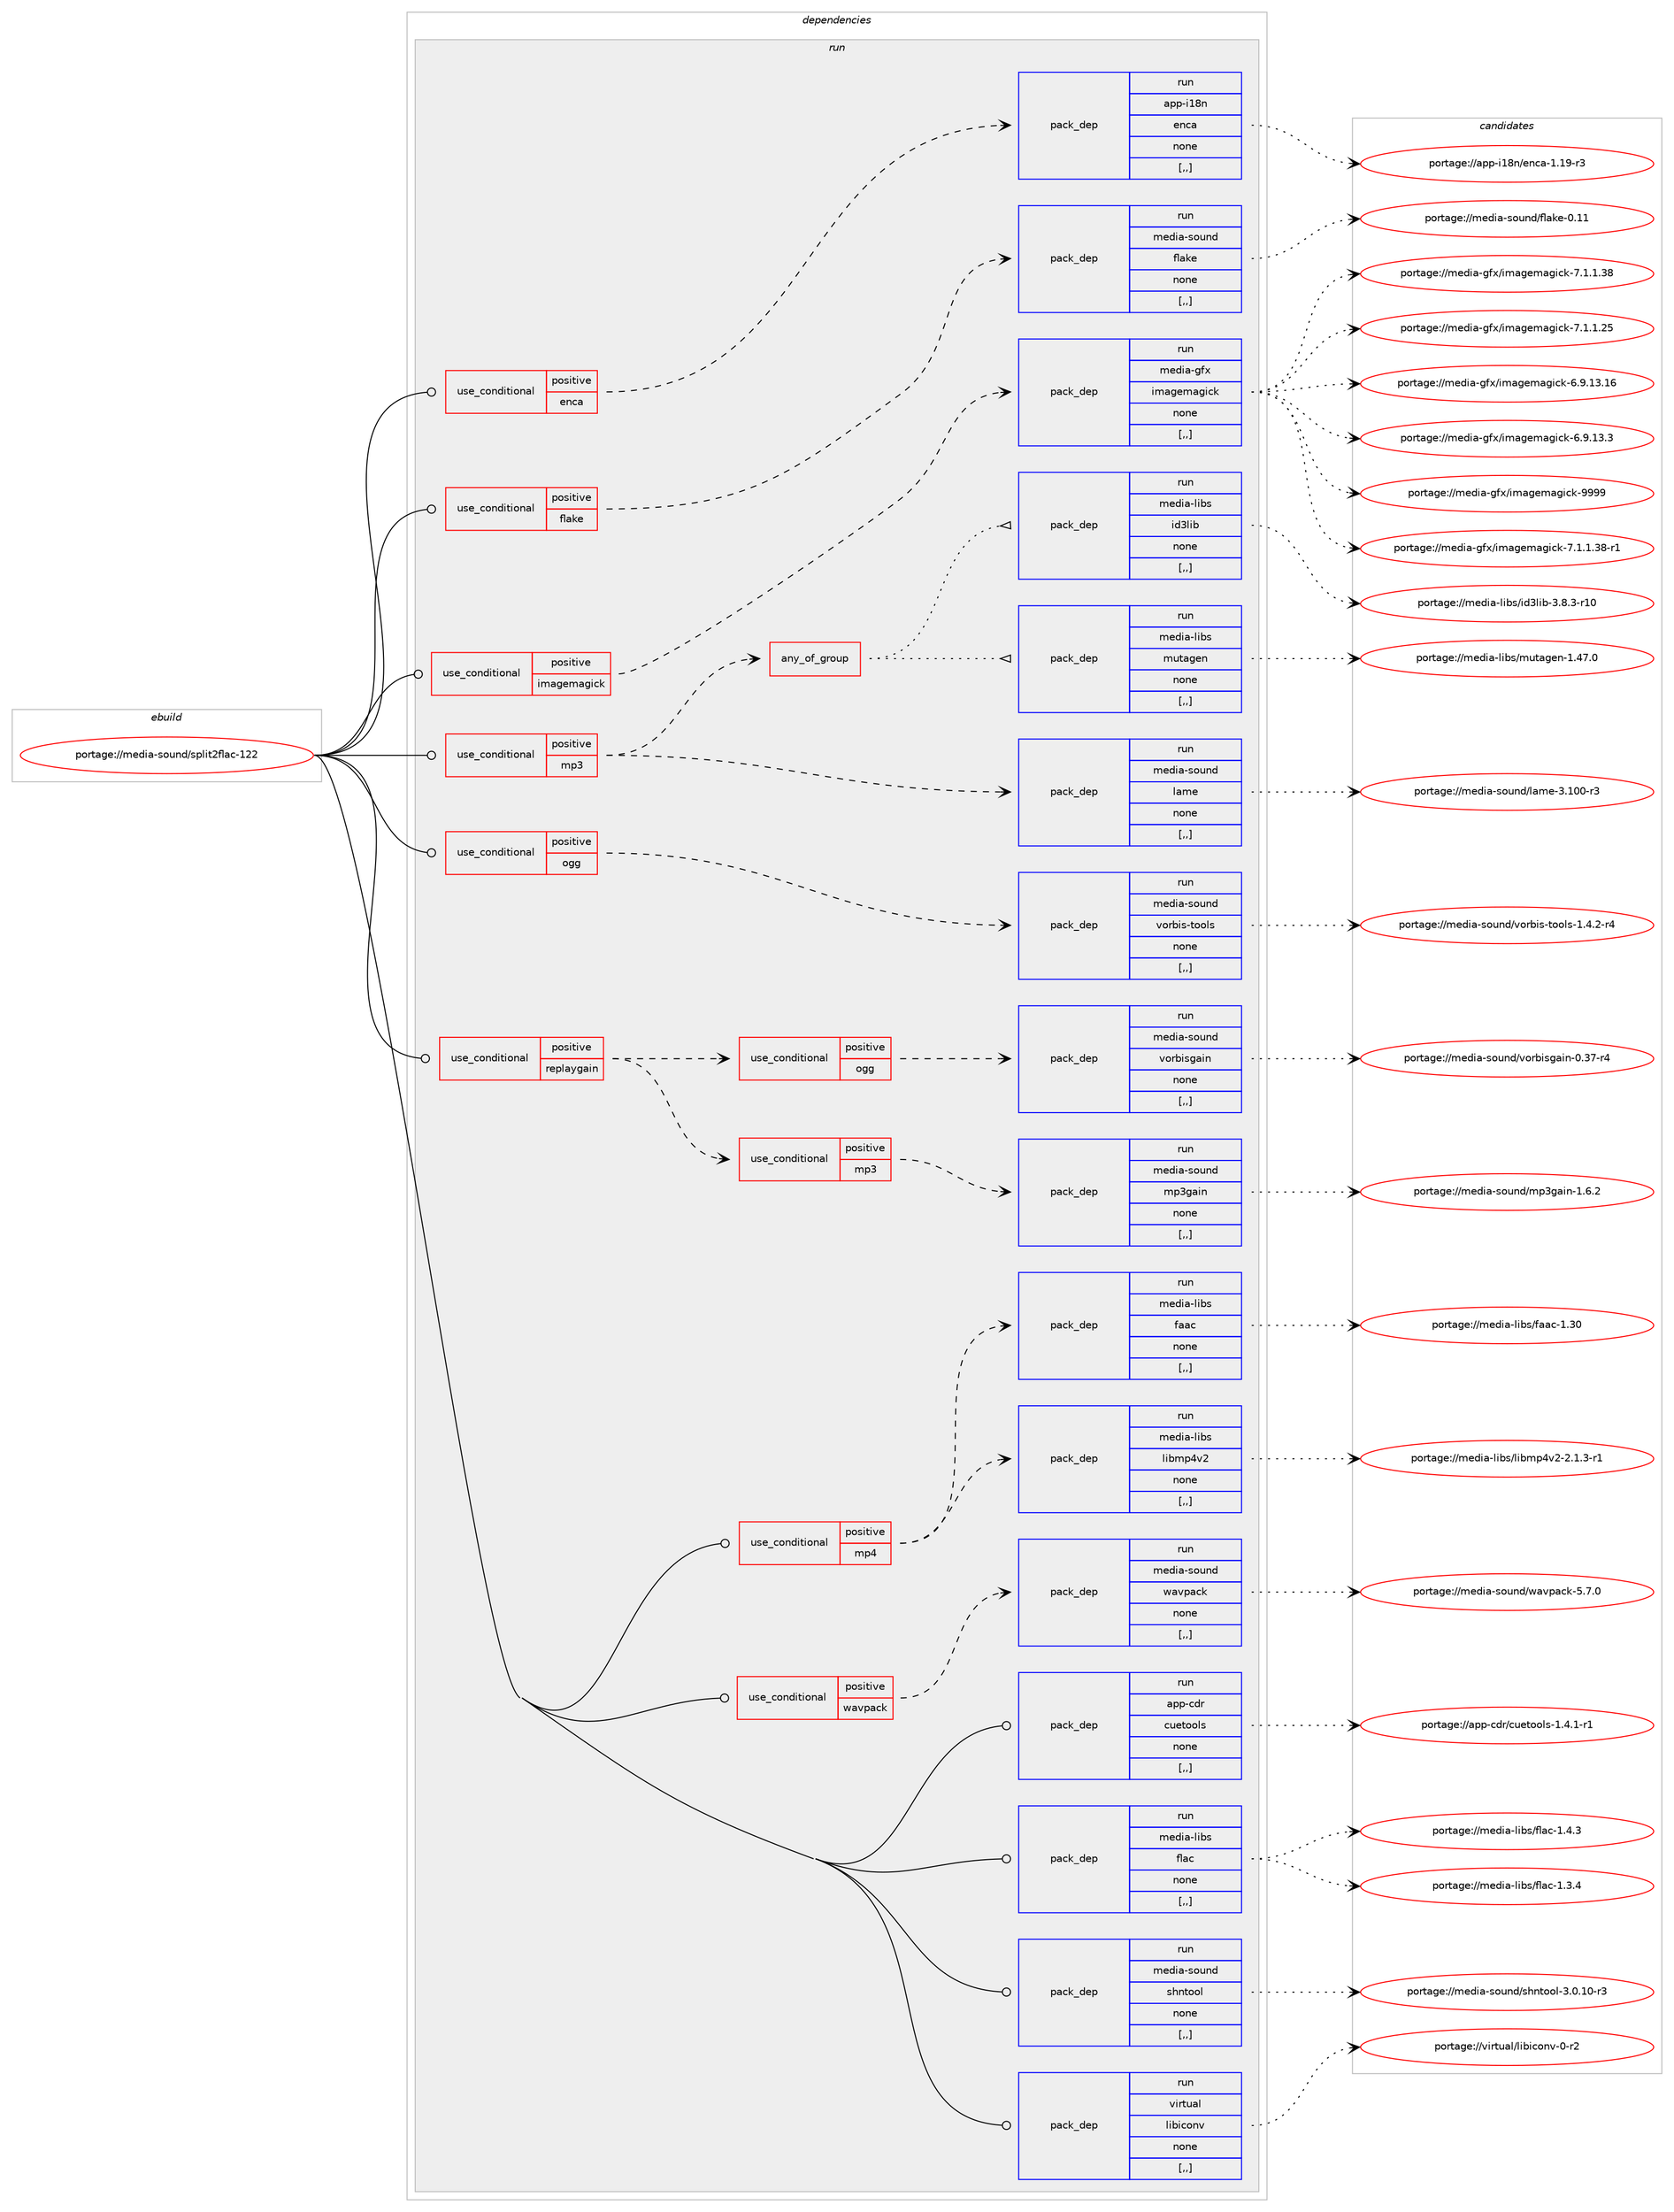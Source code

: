 digraph prolog {

# *************
# Graph options
# *************

newrank=true;
concentrate=true;
compound=true;
graph [rankdir=LR,fontname=Helvetica,fontsize=10,ranksep=1.5];#, ranksep=2.5, nodesep=0.2];
edge  [arrowhead=vee];
node  [fontname=Helvetica,fontsize=10];

# **********
# The ebuild
# **********

subgraph cluster_leftcol {
color=gray;
label=<<i>ebuild</i>>;
id [label="portage://media-sound/split2flac-122", color=red, width=4, href="../media-sound/split2flac-122.svg"];
}

# ****************
# The dependencies
# ****************

subgraph cluster_midcol {
color=gray;
label=<<i>dependencies</i>>;
subgraph cluster_compile {
fillcolor="#eeeeee";
style=filled;
label=<<i>compile</i>>;
}
subgraph cluster_compileandrun {
fillcolor="#eeeeee";
style=filled;
label=<<i>compile and run</i>>;
}
subgraph cluster_run {
fillcolor="#eeeeee";
style=filled;
label=<<i>run</i>>;
subgraph cond215284 {
dependency832147 [label=<<TABLE BORDER="0" CELLBORDER="1" CELLSPACING="0" CELLPADDING="4"><TR><TD ROWSPAN="3" CELLPADDING="10">use_conditional</TD></TR><TR><TD>positive</TD></TR><TR><TD>enca</TD></TR></TABLE>>, shape=none, color=red];
subgraph pack610616 {
dependency832148 [label=<<TABLE BORDER="0" CELLBORDER="1" CELLSPACING="0" CELLPADDING="4" WIDTH="220"><TR><TD ROWSPAN="6" CELLPADDING="30">pack_dep</TD></TR><TR><TD WIDTH="110">run</TD></TR><TR><TD>app-i18n</TD></TR><TR><TD>enca</TD></TR><TR><TD>none</TD></TR><TR><TD>[,,]</TD></TR></TABLE>>, shape=none, color=blue];
}
dependency832147:e -> dependency832148:w [weight=20,style="dashed",arrowhead="vee"];
}
id:e -> dependency832147:w [weight=20,style="solid",arrowhead="odot"];
subgraph cond215285 {
dependency832149 [label=<<TABLE BORDER="0" CELLBORDER="1" CELLSPACING="0" CELLPADDING="4"><TR><TD ROWSPAN="3" CELLPADDING="10">use_conditional</TD></TR><TR><TD>positive</TD></TR><TR><TD>flake</TD></TR></TABLE>>, shape=none, color=red];
subgraph pack610617 {
dependency832150 [label=<<TABLE BORDER="0" CELLBORDER="1" CELLSPACING="0" CELLPADDING="4" WIDTH="220"><TR><TD ROWSPAN="6" CELLPADDING="30">pack_dep</TD></TR><TR><TD WIDTH="110">run</TD></TR><TR><TD>media-sound</TD></TR><TR><TD>flake</TD></TR><TR><TD>none</TD></TR><TR><TD>[,,]</TD></TR></TABLE>>, shape=none, color=blue];
}
dependency832149:e -> dependency832150:w [weight=20,style="dashed",arrowhead="vee"];
}
id:e -> dependency832149:w [weight=20,style="solid",arrowhead="odot"];
subgraph cond215286 {
dependency832151 [label=<<TABLE BORDER="0" CELLBORDER="1" CELLSPACING="0" CELLPADDING="4"><TR><TD ROWSPAN="3" CELLPADDING="10">use_conditional</TD></TR><TR><TD>positive</TD></TR><TR><TD>imagemagick</TD></TR></TABLE>>, shape=none, color=red];
subgraph pack610618 {
dependency832152 [label=<<TABLE BORDER="0" CELLBORDER="1" CELLSPACING="0" CELLPADDING="4" WIDTH="220"><TR><TD ROWSPAN="6" CELLPADDING="30">pack_dep</TD></TR><TR><TD WIDTH="110">run</TD></TR><TR><TD>media-gfx</TD></TR><TR><TD>imagemagick</TD></TR><TR><TD>none</TD></TR><TR><TD>[,,]</TD></TR></TABLE>>, shape=none, color=blue];
}
dependency832151:e -> dependency832152:w [weight=20,style="dashed",arrowhead="vee"];
}
id:e -> dependency832151:w [weight=20,style="solid",arrowhead="odot"];
subgraph cond215287 {
dependency832153 [label=<<TABLE BORDER="0" CELLBORDER="1" CELLSPACING="0" CELLPADDING="4"><TR><TD ROWSPAN="3" CELLPADDING="10">use_conditional</TD></TR><TR><TD>positive</TD></TR><TR><TD>mp3</TD></TR></TABLE>>, shape=none, color=red];
subgraph pack610619 {
dependency832154 [label=<<TABLE BORDER="0" CELLBORDER="1" CELLSPACING="0" CELLPADDING="4" WIDTH="220"><TR><TD ROWSPAN="6" CELLPADDING="30">pack_dep</TD></TR><TR><TD WIDTH="110">run</TD></TR><TR><TD>media-sound</TD></TR><TR><TD>lame</TD></TR><TR><TD>none</TD></TR><TR><TD>[,,]</TD></TR></TABLE>>, shape=none, color=blue];
}
dependency832153:e -> dependency832154:w [weight=20,style="dashed",arrowhead="vee"];
subgraph any5844 {
dependency832155 [label=<<TABLE BORDER="0" CELLBORDER="1" CELLSPACING="0" CELLPADDING="4"><TR><TD CELLPADDING="10">any_of_group</TD></TR></TABLE>>, shape=none, color=red];subgraph pack610620 {
dependency832156 [label=<<TABLE BORDER="0" CELLBORDER="1" CELLSPACING="0" CELLPADDING="4" WIDTH="220"><TR><TD ROWSPAN="6" CELLPADDING="30">pack_dep</TD></TR><TR><TD WIDTH="110">run</TD></TR><TR><TD>media-libs</TD></TR><TR><TD>mutagen</TD></TR><TR><TD>none</TD></TR><TR><TD>[,,]</TD></TR></TABLE>>, shape=none, color=blue];
}
dependency832155:e -> dependency832156:w [weight=20,style="dotted",arrowhead="oinv"];
subgraph pack610621 {
dependency832157 [label=<<TABLE BORDER="0" CELLBORDER="1" CELLSPACING="0" CELLPADDING="4" WIDTH="220"><TR><TD ROWSPAN="6" CELLPADDING="30">pack_dep</TD></TR><TR><TD WIDTH="110">run</TD></TR><TR><TD>media-libs</TD></TR><TR><TD>id3lib</TD></TR><TR><TD>none</TD></TR><TR><TD>[,,]</TD></TR></TABLE>>, shape=none, color=blue];
}
dependency832155:e -> dependency832157:w [weight=20,style="dotted",arrowhead="oinv"];
}
dependency832153:e -> dependency832155:w [weight=20,style="dashed",arrowhead="vee"];
}
id:e -> dependency832153:w [weight=20,style="solid",arrowhead="odot"];
subgraph cond215288 {
dependency832158 [label=<<TABLE BORDER="0" CELLBORDER="1" CELLSPACING="0" CELLPADDING="4"><TR><TD ROWSPAN="3" CELLPADDING="10">use_conditional</TD></TR><TR><TD>positive</TD></TR><TR><TD>mp4</TD></TR></TABLE>>, shape=none, color=red];
subgraph pack610622 {
dependency832159 [label=<<TABLE BORDER="0" CELLBORDER="1" CELLSPACING="0" CELLPADDING="4" WIDTH="220"><TR><TD ROWSPAN="6" CELLPADDING="30">pack_dep</TD></TR><TR><TD WIDTH="110">run</TD></TR><TR><TD>media-libs</TD></TR><TR><TD>faac</TD></TR><TR><TD>none</TD></TR><TR><TD>[,,]</TD></TR></TABLE>>, shape=none, color=blue];
}
dependency832158:e -> dependency832159:w [weight=20,style="dashed",arrowhead="vee"];
subgraph pack610623 {
dependency832160 [label=<<TABLE BORDER="0" CELLBORDER="1" CELLSPACING="0" CELLPADDING="4" WIDTH="220"><TR><TD ROWSPAN="6" CELLPADDING="30">pack_dep</TD></TR><TR><TD WIDTH="110">run</TD></TR><TR><TD>media-libs</TD></TR><TR><TD>libmp4v2</TD></TR><TR><TD>none</TD></TR><TR><TD>[,,]</TD></TR></TABLE>>, shape=none, color=blue];
}
dependency832158:e -> dependency832160:w [weight=20,style="dashed",arrowhead="vee"];
}
id:e -> dependency832158:w [weight=20,style="solid",arrowhead="odot"];
subgraph cond215289 {
dependency832161 [label=<<TABLE BORDER="0" CELLBORDER="1" CELLSPACING="0" CELLPADDING="4"><TR><TD ROWSPAN="3" CELLPADDING="10">use_conditional</TD></TR><TR><TD>positive</TD></TR><TR><TD>ogg</TD></TR></TABLE>>, shape=none, color=red];
subgraph pack610624 {
dependency832162 [label=<<TABLE BORDER="0" CELLBORDER="1" CELLSPACING="0" CELLPADDING="4" WIDTH="220"><TR><TD ROWSPAN="6" CELLPADDING="30">pack_dep</TD></TR><TR><TD WIDTH="110">run</TD></TR><TR><TD>media-sound</TD></TR><TR><TD>vorbis-tools</TD></TR><TR><TD>none</TD></TR><TR><TD>[,,]</TD></TR></TABLE>>, shape=none, color=blue];
}
dependency832161:e -> dependency832162:w [weight=20,style="dashed",arrowhead="vee"];
}
id:e -> dependency832161:w [weight=20,style="solid",arrowhead="odot"];
subgraph cond215290 {
dependency832163 [label=<<TABLE BORDER="0" CELLBORDER="1" CELLSPACING="0" CELLPADDING="4"><TR><TD ROWSPAN="3" CELLPADDING="10">use_conditional</TD></TR><TR><TD>positive</TD></TR><TR><TD>replaygain</TD></TR></TABLE>>, shape=none, color=red];
subgraph cond215291 {
dependency832164 [label=<<TABLE BORDER="0" CELLBORDER="1" CELLSPACING="0" CELLPADDING="4"><TR><TD ROWSPAN="3" CELLPADDING="10">use_conditional</TD></TR><TR><TD>positive</TD></TR><TR><TD>mp3</TD></TR></TABLE>>, shape=none, color=red];
subgraph pack610625 {
dependency832165 [label=<<TABLE BORDER="0" CELLBORDER="1" CELLSPACING="0" CELLPADDING="4" WIDTH="220"><TR><TD ROWSPAN="6" CELLPADDING="30">pack_dep</TD></TR><TR><TD WIDTH="110">run</TD></TR><TR><TD>media-sound</TD></TR><TR><TD>mp3gain</TD></TR><TR><TD>none</TD></TR><TR><TD>[,,]</TD></TR></TABLE>>, shape=none, color=blue];
}
dependency832164:e -> dependency832165:w [weight=20,style="dashed",arrowhead="vee"];
}
dependency832163:e -> dependency832164:w [weight=20,style="dashed",arrowhead="vee"];
subgraph cond215292 {
dependency832166 [label=<<TABLE BORDER="0" CELLBORDER="1" CELLSPACING="0" CELLPADDING="4"><TR><TD ROWSPAN="3" CELLPADDING="10">use_conditional</TD></TR><TR><TD>positive</TD></TR><TR><TD>ogg</TD></TR></TABLE>>, shape=none, color=red];
subgraph pack610626 {
dependency832167 [label=<<TABLE BORDER="0" CELLBORDER="1" CELLSPACING="0" CELLPADDING="4" WIDTH="220"><TR><TD ROWSPAN="6" CELLPADDING="30">pack_dep</TD></TR><TR><TD WIDTH="110">run</TD></TR><TR><TD>media-sound</TD></TR><TR><TD>vorbisgain</TD></TR><TR><TD>none</TD></TR><TR><TD>[,,]</TD></TR></TABLE>>, shape=none, color=blue];
}
dependency832166:e -> dependency832167:w [weight=20,style="dashed",arrowhead="vee"];
}
dependency832163:e -> dependency832166:w [weight=20,style="dashed",arrowhead="vee"];
}
id:e -> dependency832163:w [weight=20,style="solid",arrowhead="odot"];
subgraph cond215293 {
dependency832168 [label=<<TABLE BORDER="0" CELLBORDER="1" CELLSPACING="0" CELLPADDING="4"><TR><TD ROWSPAN="3" CELLPADDING="10">use_conditional</TD></TR><TR><TD>positive</TD></TR><TR><TD>wavpack</TD></TR></TABLE>>, shape=none, color=red];
subgraph pack610627 {
dependency832169 [label=<<TABLE BORDER="0" CELLBORDER="1" CELLSPACING="0" CELLPADDING="4" WIDTH="220"><TR><TD ROWSPAN="6" CELLPADDING="30">pack_dep</TD></TR><TR><TD WIDTH="110">run</TD></TR><TR><TD>media-sound</TD></TR><TR><TD>wavpack</TD></TR><TR><TD>none</TD></TR><TR><TD>[,,]</TD></TR></TABLE>>, shape=none, color=blue];
}
dependency832168:e -> dependency832169:w [weight=20,style="dashed",arrowhead="vee"];
}
id:e -> dependency832168:w [weight=20,style="solid",arrowhead="odot"];
subgraph pack610628 {
dependency832170 [label=<<TABLE BORDER="0" CELLBORDER="1" CELLSPACING="0" CELLPADDING="4" WIDTH="220"><TR><TD ROWSPAN="6" CELLPADDING="30">pack_dep</TD></TR><TR><TD WIDTH="110">run</TD></TR><TR><TD>app-cdr</TD></TR><TR><TD>cuetools</TD></TR><TR><TD>none</TD></TR><TR><TD>[,,]</TD></TR></TABLE>>, shape=none, color=blue];
}
id:e -> dependency832170:w [weight=20,style="solid",arrowhead="odot"];
subgraph pack610629 {
dependency832171 [label=<<TABLE BORDER="0" CELLBORDER="1" CELLSPACING="0" CELLPADDING="4" WIDTH="220"><TR><TD ROWSPAN="6" CELLPADDING="30">pack_dep</TD></TR><TR><TD WIDTH="110">run</TD></TR><TR><TD>media-libs</TD></TR><TR><TD>flac</TD></TR><TR><TD>none</TD></TR><TR><TD>[,,]</TD></TR></TABLE>>, shape=none, color=blue];
}
id:e -> dependency832171:w [weight=20,style="solid",arrowhead="odot"];
subgraph pack610630 {
dependency832172 [label=<<TABLE BORDER="0" CELLBORDER="1" CELLSPACING="0" CELLPADDING="4" WIDTH="220"><TR><TD ROWSPAN="6" CELLPADDING="30">pack_dep</TD></TR><TR><TD WIDTH="110">run</TD></TR><TR><TD>media-sound</TD></TR><TR><TD>shntool</TD></TR><TR><TD>none</TD></TR><TR><TD>[,,]</TD></TR></TABLE>>, shape=none, color=blue];
}
id:e -> dependency832172:w [weight=20,style="solid",arrowhead="odot"];
subgraph pack610631 {
dependency832173 [label=<<TABLE BORDER="0" CELLBORDER="1" CELLSPACING="0" CELLPADDING="4" WIDTH="220"><TR><TD ROWSPAN="6" CELLPADDING="30">pack_dep</TD></TR><TR><TD WIDTH="110">run</TD></TR><TR><TD>virtual</TD></TR><TR><TD>libiconv</TD></TR><TR><TD>none</TD></TR><TR><TD>[,,]</TD></TR></TABLE>>, shape=none, color=blue];
}
id:e -> dependency832173:w [weight=20,style="solid",arrowhead="odot"];
}
}

# **************
# The candidates
# **************

subgraph cluster_choices {
rank=same;
color=gray;
label=<<i>candidates</i>>;

subgraph choice610616 {
color=black;
nodesep=1;
choice9711211245105495611047101110999745494649574511451 [label="portage://app-i18n/enca-1.19-r3", color=red, width=4,href="../app-i18n/enca-1.19-r3.svg"];
dependency832148:e -> choice9711211245105495611047101110999745494649574511451:w [style=dotted,weight="100"];
}
subgraph choice610617 {
color=black;
nodesep=1;
choice109101100105974511511111711010047102108971071014548464949 [label="portage://media-sound/flake-0.11", color=red, width=4,href="../media-sound/flake-0.11.svg"];
dependency832150:e -> choice109101100105974511511111711010047102108971071014548464949:w [style=dotted,weight="100"];
}
subgraph choice610618 {
color=black;
nodesep=1;
choice1091011001059745103102120471051099710310110997103105991074557575757 [label="portage://media-gfx/imagemagick-9999", color=red, width=4,href="../media-gfx/imagemagick-9999.svg"];
choice1091011001059745103102120471051099710310110997103105991074555464946494651564511449 [label="portage://media-gfx/imagemagick-7.1.1.38-r1", color=red, width=4,href="../media-gfx/imagemagick-7.1.1.38-r1.svg"];
choice109101100105974510310212047105109971031011099710310599107455546494649465156 [label="portage://media-gfx/imagemagick-7.1.1.38", color=red, width=4,href="../media-gfx/imagemagick-7.1.1.38.svg"];
choice109101100105974510310212047105109971031011099710310599107455546494649465053 [label="portage://media-gfx/imagemagick-7.1.1.25", color=red, width=4,href="../media-gfx/imagemagick-7.1.1.25.svg"];
choice10910110010597451031021204710510997103101109971031059910745544657464951464954 [label="portage://media-gfx/imagemagick-6.9.13.16", color=red, width=4,href="../media-gfx/imagemagick-6.9.13.16.svg"];
choice109101100105974510310212047105109971031011099710310599107455446574649514651 [label="portage://media-gfx/imagemagick-6.9.13.3", color=red, width=4,href="../media-gfx/imagemagick-6.9.13.3.svg"];
dependency832152:e -> choice1091011001059745103102120471051099710310110997103105991074557575757:w [style=dotted,weight="100"];
dependency832152:e -> choice1091011001059745103102120471051099710310110997103105991074555464946494651564511449:w [style=dotted,weight="100"];
dependency832152:e -> choice109101100105974510310212047105109971031011099710310599107455546494649465156:w [style=dotted,weight="100"];
dependency832152:e -> choice109101100105974510310212047105109971031011099710310599107455546494649465053:w [style=dotted,weight="100"];
dependency832152:e -> choice10910110010597451031021204710510997103101109971031059910745544657464951464954:w [style=dotted,weight="100"];
dependency832152:e -> choice109101100105974510310212047105109971031011099710310599107455446574649514651:w [style=dotted,weight="100"];
}
subgraph choice610619 {
color=black;
nodesep=1;
choice109101100105974511511111711010047108971091014551464948484511451 [label="portage://media-sound/lame-3.100-r3", color=red, width=4,href="../media-sound/lame-3.100-r3.svg"];
dependency832154:e -> choice109101100105974511511111711010047108971091014551464948484511451:w [style=dotted,weight="100"];
}
subgraph choice610620 {
color=black;
nodesep=1;
choice109101100105974510810598115471091171169710310111045494652554648 [label="portage://media-libs/mutagen-1.47.0", color=red, width=4,href="../media-libs/mutagen-1.47.0.svg"];
dependency832156:e -> choice109101100105974510810598115471091171169710310111045494652554648:w [style=dotted,weight="100"];
}
subgraph choice610621 {
color=black;
nodesep=1;
choice109101100105974510810598115471051005110810598455146564651451144948 [label="portage://media-libs/id3lib-3.8.3-r10", color=red, width=4,href="../media-libs/id3lib-3.8.3-r10.svg"];
dependency832157:e -> choice109101100105974510810598115471051005110810598455146564651451144948:w [style=dotted,weight="100"];
}
subgraph choice610622 {
color=black;
nodesep=1;
choice109101100105974510810598115471029797994549465148 [label="portage://media-libs/faac-1.30", color=red, width=4,href="../media-libs/faac-1.30.svg"];
dependency832159:e -> choice109101100105974510810598115471029797994549465148:w [style=dotted,weight="100"];
}
subgraph choice610623 {
color=black;
nodesep=1;
choice109101100105974510810598115471081059810911252118504550464946514511449 [label="portage://media-libs/libmp4v2-2.1.3-r1", color=red, width=4,href="../media-libs/libmp4v2-2.1.3-r1.svg"];
dependency832160:e -> choice109101100105974510810598115471081059810911252118504550464946514511449:w [style=dotted,weight="100"];
}
subgraph choice610624 {
color=black;
nodesep=1;
choice10910110010597451151111171101004711811111498105115451161111111081154549465246504511452 [label="portage://media-sound/vorbis-tools-1.4.2-r4", color=red, width=4,href="../media-sound/vorbis-tools-1.4.2-r4.svg"];
dependency832162:e -> choice10910110010597451151111171101004711811111498105115451161111111081154549465246504511452:w [style=dotted,weight="100"];
}
subgraph choice610625 {
color=black;
nodesep=1;
choice1091011001059745115111117110100471091125110397105110454946544650 [label="portage://media-sound/mp3gain-1.6.2", color=red, width=4,href="../media-sound/mp3gain-1.6.2.svg"];
dependency832165:e -> choice1091011001059745115111117110100471091125110397105110454946544650:w [style=dotted,weight="100"];
}
subgraph choice610626 {
color=black;
nodesep=1;
choice109101100105974511511111711010047118111114981051151039710511045484651554511452 [label="portage://media-sound/vorbisgain-0.37-r4", color=red, width=4,href="../media-sound/vorbisgain-0.37-r4.svg"];
dependency832167:e -> choice109101100105974511511111711010047118111114981051151039710511045484651554511452:w [style=dotted,weight="100"];
}
subgraph choice610627 {
color=black;
nodesep=1;
choice109101100105974511511111711010047119971181129799107455346554648 [label="portage://media-sound/wavpack-5.7.0", color=red, width=4,href="../media-sound/wavpack-5.7.0.svg"];
dependency832169:e -> choice109101100105974511511111711010047119971181129799107455346554648:w [style=dotted,weight="100"];
}
subgraph choice610628 {
color=black;
nodesep=1;
choice97112112459910011447991171011161111111081154549465246494511449 [label="portage://app-cdr/cuetools-1.4.1-r1", color=red, width=4,href="../app-cdr/cuetools-1.4.1-r1.svg"];
dependency832170:e -> choice97112112459910011447991171011161111111081154549465246494511449:w [style=dotted,weight="100"];
}
subgraph choice610629 {
color=black;
nodesep=1;
choice109101100105974510810598115471021089799454946524651 [label="portage://media-libs/flac-1.4.3", color=red, width=4,href="../media-libs/flac-1.4.3.svg"];
choice109101100105974510810598115471021089799454946514652 [label="portage://media-libs/flac-1.3.4", color=red, width=4,href="../media-libs/flac-1.3.4.svg"];
dependency832171:e -> choice109101100105974510810598115471021089799454946524651:w [style=dotted,weight="100"];
dependency832171:e -> choice109101100105974510810598115471021089799454946514652:w [style=dotted,weight="100"];
}
subgraph choice610630 {
color=black;
nodesep=1;
choice109101100105974511511111711010047115104110116111111108455146484649484511451 [label="portage://media-sound/shntool-3.0.10-r3", color=red, width=4,href="../media-sound/shntool-3.0.10-r3.svg"];
dependency832172:e -> choice109101100105974511511111711010047115104110116111111108455146484649484511451:w [style=dotted,weight="100"];
}
subgraph choice610631 {
color=black;
nodesep=1;
choice1181051141161179710847108105981059911111011845484511450 [label="portage://virtual/libiconv-0-r2", color=red, width=4,href="../virtual/libiconv-0-r2.svg"];
dependency832173:e -> choice1181051141161179710847108105981059911111011845484511450:w [style=dotted,weight="100"];
}
}

}
